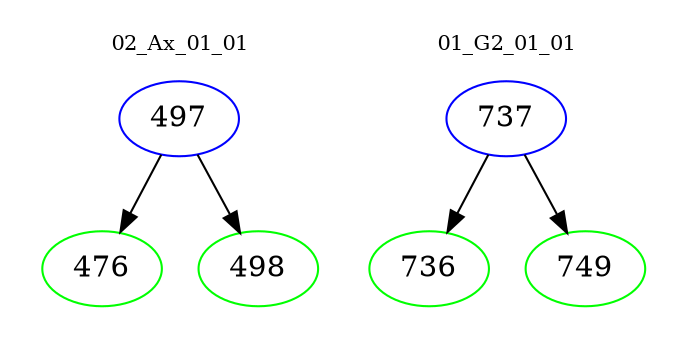 digraph{
subgraph cluster_0 {
color = white
label = "02_Ax_01_01";
fontsize=10;
T0_497 [label="497", color="blue"]
T0_497 -> T0_476 [color="black"]
T0_476 [label="476", color="green"]
T0_497 -> T0_498 [color="black"]
T0_498 [label="498", color="green"]
}
subgraph cluster_1 {
color = white
label = "01_G2_01_01";
fontsize=10;
T1_737 [label="737", color="blue"]
T1_737 -> T1_736 [color="black"]
T1_736 [label="736", color="green"]
T1_737 -> T1_749 [color="black"]
T1_749 [label="749", color="green"]
}
}
